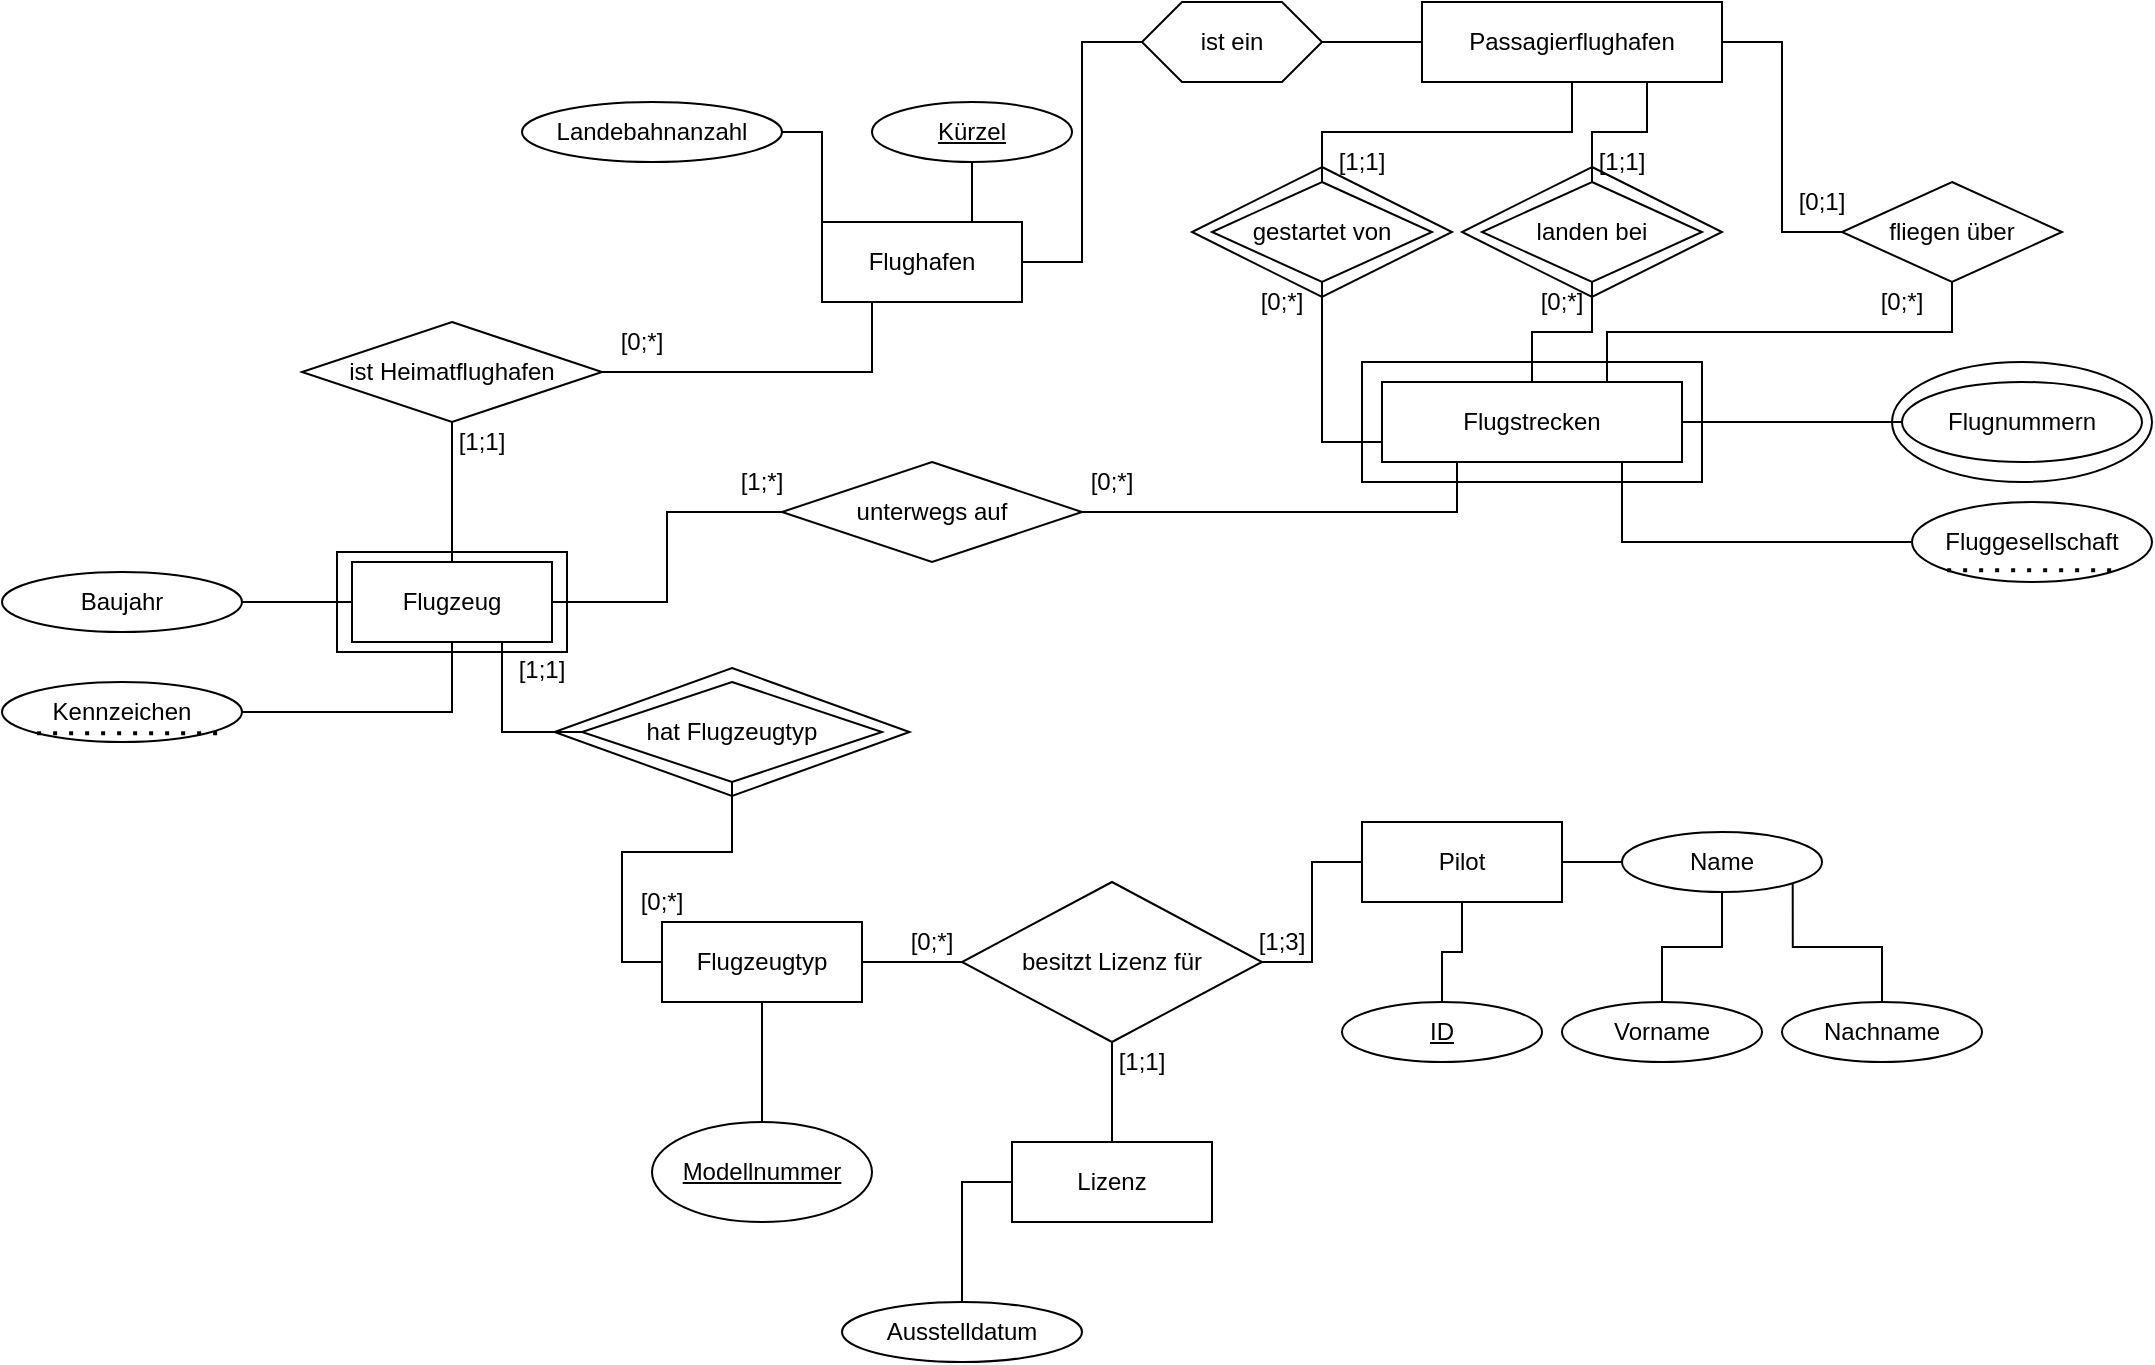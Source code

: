 <mxfile version="14.4.3" type="device"><diagram id="owuAwqSozokZUFrfHOOd" name="Page-1"><mxGraphModel dx="1421" dy="1312" grid="1" gridSize="10" guides="1" tooltips="1" connect="1" arrows="1" fold="1" page="1" pageScale="1" pageWidth="1169" pageHeight="827" math="0" shadow="0"><root><mxCell id="0"/><mxCell id="1" parent="0"/><mxCell id="GRAUit9EwAP8GNmOjHIr-87" value="" style="rhombus;whiteSpace=wrap;html=1;" vertex="1" parent="1"><mxGeometry x="286.25" y="403" width="177.5" height="64" as="geometry"/></mxCell><mxCell id="GRAUit9EwAP8GNmOjHIr-86" value="" style="rounded=0;whiteSpace=wrap;html=1;" vertex="1" parent="1"><mxGeometry x="177.5" y="345" width="115" height="50" as="geometry"/></mxCell><mxCell id="GRAUit9EwAP8GNmOjHIr-85" value="" style="rhombus;whiteSpace=wrap;html=1;" vertex="1" parent="1"><mxGeometry x="740" y="152.5" width="130" height="65" as="geometry"/></mxCell><mxCell id="GRAUit9EwAP8GNmOjHIr-84" value="" style="rhombus;whiteSpace=wrap;html=1;" vertex="1" parent="1"><mxGeometry x="605" y="152.5" width="130" height="65" as="geometry"/></mxCell><mxCell id="GRAUit9EwAP8GNmOjHIr-83" value="" style="rounded=0;whiteSpace=wrap;html=1;" vertex="1" parent="1"><mxGeometry x="690" y="250" width="170" height="60" as="geometry"/></mxCell><mxCell id="GRAUit9EwAP8GNmOjHIr-64" value="" style="ellipse;whiteSpace=wrap;html=1;" vertex="1" parent="1"><mxGeometry x="955" y="250" width="130" height="60" as="geometry"/></mxCell><mxCell id="GRAUit9EwAP8GNmOjHIr-1" value="Flughafen" style="rounded=0;whiteSpace=wrap;html=1;" vertex="1" parent="1"><mxGeometry x="420" y="180" width="100" height="40" as="geometry"/></mxCell><mxCell id="GRAUit9EwAP8GNmOjHIr-2" value="Passagierflughafen" style="rounded=0;whiteSpace=wrap;html=1;" vertex="1" parent="1"><mxGeometry x="720" y="70" width="150" height="40" as="geometry"/></mxCell><mxCell id="GRAUit9EwAP8GNmOjHIr-4" style="edgeStyle=orthogonalEdgeStyle;rounded=0;orthogonalLoop=1;jettySize=auto;html=1;endArrow=none;endFill=0;entryX=0.75;entryY=0;entryDx=0;entryDy=0;" edge="1" parent="1" source="GRAUit9EwAP8GNmOjHIr-3" target="GRAUit9EwAP8GNmOjHIr-1"><mxGeometry relative="1" as="geometry"><mxPoint x="500" y="200" as="targetPoint"/></mxGeometry></mxCell><mxCell id="GRAUit9EwAP8GNmOjHIr-3" value="&lt;u&gt;Kürzel&lt;/u&gt;" style="ellipse;whiteSpace=wrap;html=1;" vertex="1" parent="1"><mxGeometry x="445" y="120" width="100" height="30" as="geometry"/></mxCell><mxCell id="GRAUit9EwAP8GNmOjHIr-6" style="edgeStyle=orthogonalEdgeStyle;rounded=0;orthogonalLoop=1;jettySize=auto;html=1;entryX=0;entryY=0;entryDx=0;entryDy=0;endArrow=none;endFill=0;" edge="1" parent="1" source="GRAUit9EwAP8GNmOjHIr-5" target="GRAUit9EwAP8GNmOjHIr-1"><mxGeometry relative="1" as="geometry"/></mxCell><mxCell id="GRAUit9EwAP8GNmOjHIr-5" value="Landebahnanzahl" style="ellipse;whiteSpace=wrap;html=1;" vertex="1" parent="1"><mxGeometry x="270" y="120" width="130" height="30" as="geometry"/></mxCell><mxCell id="GRAUit9EwAP8GNmOjHIr-23" style="edgeStyle=orthogonalEdgeStyle;rounded=0;orthogonalLoop=1;jettySize=auto;html=1;endArrow=none;endFill=0;" edge="1" parent="1" source="GRAUit9EwAP8GNmOjHIr-7" target="GRAUit9EwAP8GNmOjHIr-21"><mxGeometry relative="1" as="geometry"/></mxCell><mxCell id="GRAUit9EwAP8GNmOjHIr-24" style="edgeStyle=orthogonalEdgeStyle;rounded=0;orthogonalLoop=1;jettySize=auto;html=1;entryX=0.5;entryY=1;entryDx=0;entryDy=0;endArrow=none;endFill=0;exitX=0.75;exitY=0;exitDx=0;exitDy=0;" edge="1" parent="1" source="GRAUit9EwAP8GNmOjHIr-7" target="GRAUit9EwAP8GNmOjHIr-22"><mxGeometry relative="1" as="geometry"/></mxCell><mxCell id="GRAUit9EwAP8GNmOjHIr-7" value="Flugstrecken" style="rounded=0;whiteSpace=wrap;html=1;" vertex="1" parent="1"><mxGeometry x="700" y="260" width="150" height="40" as="geometry"/></mxCell><mxCell id="GRAUit9EwAP8GNmOjHIr-12" style="edgeStyle=orthogonalEdgeStyle;rounded=0;orthogonalLoop=1;jettySize=auto;html=1;entryX=1;entryY=0.5;entryDx=0;entryDy=0;endArrow=none;endFill=0;" edge="1" parent="1" source="GRAUit9EwAP8GNmOjHIr-11" target="GRAUit9EwAP8GNmOjHIr-1"><mxGeometry relative="1" as="geometry"/></mxCell><mxCell id="GRAUit9EwAP8GNmOjHIr-13" style="edgeStyle=orthogonalEdgeStyle;rounded=0;orthogonalLoop=1;jettySize=auto;html=1;entryX=0;entryY=0.5;entryDx=0;entryDy=0;endArrow=none;endFill=0;" edge="1" parent="1" source="GRAUit9EwAP8GNmOjHIr-11" target="GRAUit9EwAP8GNmOjHIr-2"><mxGeometry relative="1" as="geometry"/></mxCell><mxCell id="GRAUit9EwAP8GNmOjHIr-11" value="ist ein" style="shape=hexagon;perimeter=hexagonPerimeter2;whiteSpace=wrap;html=1;fixedSize=1;" vertex="1" parent="1"><mxGeometry x="580" y="70" width="90" height="40" as="geometry"/></mxCell><mxCell id="GRAUit9EwAP8GNmOjHIr-15" style="edgeStyle=orthogonalEdgeStyle;rounded=0;orthogonalLoop=1;jettySize=auto;html=1;endArrow=none;endFill=0;" edge="1" parent="1" source="GRAUit9EwAP8GNmOjHIr-14" target="GRAUit9EwAP8GNmOjHIr-7"><mxGeometry relative="1" as="geometry"/></mxCell><mxCell id="GRAUit9EwAP8GNmOjHIr-14" value="Flugnummern" style="ellipse;whiteSpace=wrap;html=1;" vertex="1" parent="1"><mxGeometry x="960" y="260" width="120" height="40" as="geometry"/></mxCell><mxCell id="GRAUit9EwAP8GNmOjHIr-17" style="edgeStyle=orthogonalEdgeStyle;rounded=0;orthogonalLoop=1;jettySize=auto;html=1;entryX=0.8;entryY=1;entryDx=0;entryDy=0;entryPerimeter=0;endArrow=none;endFill=0;" edge="1" parent="1" source="GRAUit9EwAP8GNmOjHIr-16" target="GRAUit9EwAP8GNmOjHIr-7"><mxGeometry relative="1" as="geometry"/></mxCell><mxCell id="GRAUit9EwAP8GNmOjHIr-16" value="Fluggesellschaft" style="ellipse;whiteSpace=wrap;html=1;" vertex="1" parent="1"><mxGeometry x="965" y="320" width="120" height="40" as="geometry"/></mxCell><mxCell id="GRAUit9EwAP8GNmOjHIr-19" style="edgeStyle=orthogonalEdgeStyle;rounded=0;orthogonalLoop=1;jettySize=auto;html=1;endArrow=none;endFill=0;" edge="1" parent="1" source="GRAUit9EwAP8GNmOjHIr-18" target="GRAUit9EwAP8GNmOjHIr-2"><mxGeometry relative="1" as="geometry"/></mxCell><mxCell id="GRAUit9EwAP8GNmOjHIr-20" style="edgeStyle=orthogonalEdgeStyle;rounded=0;orthogonalLoop=1;jettySize=auto;html=1;entryX=0;entryY=0.75;entryDx=0;entryDy=0;endArrow=none;endFill=0;" edge="1" parent="1" source="GRAUit9EwAP8GNmOjHIr-18" target="GRAUit9EwAP8GNmOjHIr-7"><mxGeometry relative="1" as="geometry"/></mxCell><mxCell id="GRAUit9EwAP8GNmOjHIr-18" value="gestartet von" style="rhombus;whiteSpace=wrap;html=1;" vertex="1" parent="1"><mxGeometry x="615" y="160" width="110" height="50" as="geometry"/></mxCell><mxCell id="GRAUit9EwAP8GNmOjHIr-26" style="edgeStyle=orthogonalEdgeStyle;rounded=0;orthogonalLoop=1;jettySize=auto;html=1;entryX=0.75;entryY=1;entryDx=0;entryDy=0;endArrow=none;endFill=0;" edge="1" parent="1" source="GRAUit9EwAP8GNmOjHIr-21" target="GRAUit9EwAP8GNmOjHIr-2"><mxGeometry relative="1" as="geometry"/></mxCell><mxCell id="GRAUit9EwAP8GNmOjHIr-21" value="landen bei" style="rhombus;whiteSpace=wrap;html=1;" vertex="1" parent="1"><mxGeometry x="750" y="160" width="110" height="50" as="geometry"/></mxCell><mxCell id="GRAUit9EwAP8GNmOjHIr-25" style="edgeStyle=orthogonalEdgeStyle;rounded=0;orthogonalLoop=1;jettySize=auto;html=1;entryX=1;entryY=0.5;entryDx=0;entryDy=0;endArrow=none;endFill=0;" edge="1" parent="1" source="GRAUit9EwAP8GNmOjHIr-22" target="GRAUit9EwAP8GNmOjHIr-2"><mxGeometry relative="1" as="geometry"/></mxCell><mxCell id="GRAUit9EwAP8GNmOjHIr-22" value="fliegen über" style="rhombus;whiteSpace=wrap;html=1;" vertex="1" parent="1"><mxGeometry x="930" y="160" width="110" height="50" as="geometry"/></mxCell><mxCell id="GRAUit9EwAP8GNmOjHIr-42" style="edgeStyle=orthogonalEdgeStyle;rounded=0;orthogonalLoop=1;jettySize=auto;html=1;endArrow=none;endFill=0;" edge="1" parent="1" source="GRAUit9EwAP8GNmOjHIr-27" target="GRAUit9EwAP8GNmOjHIr-40"><mxGeometry relative="1" as="geometry"/></mxCell><mxCell id="GRAUit9EwAP8GNmOjHIr-27" value="Flugzeugtyp" style="rounded=0;whiteSpace=wrap;html=1;" vertex="1" parent="1"><mxGeometry x="340" y="530" width="100" height="40" as="geometry"/></mxCell><mxCell id="GRAUit9EwAP8GNmOjHIr-29" style="edgeStyle=orthogonalEdgeStyle;rounded=0;orthogonalLoop=1;jettySize=auto;html=1;entryX=0.5;entryY=1;entryDx=0;entryDy=0;endArrow=none;endFill=0;" edge="1" parent="1" source="GRAUit9EwAP8GNmOjHIr-28" target="GRAUit9EwAP8GNmOjHIr-27"><mxGeometry relative="1" as="geometry"/></mxCell><mxCell id="GRAUit9EwAP8GNmOjHIr-28" value="&lt;u&gt;Modellnummer&lt;/u&gt;" style="ellipse;whiteSpace=wrap;html=1;" vertex="1" parent="1"><mxGeometry x="335" y="630" width="110" height="50" as="geometry"/></mxCell><mxCell id="GRAUit9EwAP8GNmOjHIr-41" style="edgeStyle=orthogonalEdgeStyle;rounded=0;orthogonalLoop=1;jettySize=auto;html=1;entryX=1;entryY=0.5;entryDx=0;entryDy=0;endArrow=none;endFill=0;" edge="1" parent="1" source="GRAUit9EwAP8GNmOjHIr-30" target="GRAUit9EwAP8GNmOjHIr-40"><mxGeometry relative="1" as="geometry"/></mxCell><mxCell id="GRAUit9EwAP8GNmOjHIr-30" value="Pilot" style="rounded=0;whiteSpace=wrap;html=1;" vertex="1" parent="1"><mxGeometry x="690" y="480" width="100" height="40" as="geometry"/></mxCell><mxCell id="GRAUit9EwAP8GNmOjHIr-32" style="edgeStyle=orthogonalEdgeStyle;rounded=0;orthogonalLoop=1;jettySize=auto;html=1;entryX=0.5;entryY=1;entryDx=0;entryDy=0;endArrow=none;endFill=0;" edge="1" parent="1" source="GRAUit9EwAP8GNmOjHIr-31" target="GRAUit9EwAP8GNmOjHIr-30"><mxGeometry relative="1" as="geometry"/></mxCell><mxCell id="GRAUit9EwAP8GNmOjHIr-31" value="&lt;u&gt;ID&lt;/u&gt;" style="ellipse;whiteSpace=wrap;html=1;" vertex="1" parent="1"><mxGeometry x="680" y="570" width="100" height="30" as="geometry"/></mxCell><mxCell id="GRAUit9EwAP8GNmOjHIr-34" style="edgeStyle=orthogonalEdgeStyle;rounded=0;orthogonalLoop=1;jettySize=auto;html=1;entryX=1;entryY=0.5;entryDx=0;entryDy=0;endArrow=none;endFill=0;" edge="1" parent="1" source="GRAUit9EwAP8GNmOjHIr-33" target="GRAUit9EwAP8GNmOjHIr-30"><mxGeometry relative="1" as="geometry"/></mxCell><mxCell id="GRAUit9EwAP8GNmOjHIr-33" value="Name" style="ellipse;whiteSpace=wrap;html=1;" vertex="1" parent="1"><mxGeometry x="820" y="485" width="100" height="30" as="geometry"/></mxCell><mxCell id="GRAUit9EwAP8GNmOjHIr-37" style="edgeStyle=orthogonalEdgeStyle;rounded=0;orthogonalLoop=1;jettySize=auto;html=1;endArrow=none;endFill=0;" edge="1" parent="1" source="GRAUit9EwAP8GNmOjHIr-35" target="GRAUit9EwAP8GNmOjHIr-33"><mxGeometry relative="1" as="geometry"/></mxCell><mxCell id="GRAUit9EwAP8GNmOjHIr-35" value="Vorname" style="ellipse;whiteSpace=wrap;html=1;" vertex="1" parent="1"><mxGeometry x="790" y="570" width="100" height="30" as="geometry"/></mxCell><mxCell id="GRAUit9EwAP8GNmOjHIr-38" style="edgeStyle=orthogonalEdgeStyle;rounded=0;orthogonalLoop=1;jettySize=auto;html=1;entryX=1;entryY=1;entryDx=0;entryDy=0;endArrow=none;endFill=0;" edge="1" parent="1" source="GRAUit9EwAP8GNmOjHIr-36" target="GRAUit9EwAP8GNmOjHIr-33"><mxGeometry relative="1" as="geometry"/></mxCell><mxCell id="GRAUit9EwAP8GNmOjHIr-36" value="Nachname" style="ellipse;whiteSpace=wrap;html=1;" vertex="1" parent="1"><mxGeometry x="900" y="570" width="100" height="30" as="geometry"/></mxCell><mxCell id="GRAUit9EwAP8GNmOjHIr-39" value="Lizenz" style="rounded=0;whiteSpace=wrap;html=1;" vertex="1" parent="1"><mxGeometry x="515" y="640" width="100" height="40" as="geometry"/></mxCell><mxCell id="GRAUit9EwAP8GNmOjHIr-43" style="edgeStyle=orthogonalEdgeStyle;rounded=0;orthogonalLoop=1;jettySize=auto;html=1;endArrow=none;endFill=0;" edge="1" parent="1" source="GRAUit9EwAP8GNmOjHIr-40" target="GRAUit9EwAP8GNmOjHIr-39"><mxGeometry relative="1" as="geometry"/></mxCell><mxCell id="GRAUit9EwAP8GNmOjHIr-40" value="besitzt Lizenz für" style="rhombus;whiteSpace=wrap;html=1;" vertex="1" parent="1"><mxGeometry x="490" y="510" width="150" height="80" as="geometry"/></mxCell><mxCell id="GRAUit9EwAP8GNmOjHIr-45" style="edgeStyle=orthogonalEdgeStyle;rounded=0;orthogonalLoop=1;jettySize=auto;html=1;entryX=0;entryY=0.5;entryDx=0;entryDy=0;endArrow=none;endFill=0;" edge="1" parent="1" source="GRAUit9EwAP8GNmOjHIr-44" target="GRAUit9EwAP8GNmOjHIr-39"><mxGeometry relative="1" as="geometry"/></mxCell><mxCell id="GRAUit9EwAP8GNmOjHIr-44" value="Ausstelldatum" style="ellipse;whiteSpace=wrap;html=1;" vertex="1" parent="1"><mxGeometry x="430" y="720" width="120" height="30" as="geometry"/></mxCell><mxCell id="GRAUit9EwAP8GNmOjHIr-52" style="edgeStyle=orthogonalEdgeStyle;rounded=0;orthogonalLoop=1;jettySize=auto;html=1;entryX=0;entryY=0.5;entryDx=0;entryDy=0;endArrow=none;endFill=0;exitX=0.75;exitY=1;exitDx=0;exitDy=0;" edge="1" parent="1" source="GRAUit9EwAP8GNmOjHIr-46" target="GRAUit9EwAP8GNmOjHIr-51"><mxGeometry relative="1" as="geometry"/></mxCell><mxCell id="GRAUit9EwAP8GNmOjHIr-56" style="edgeStyle=orthogonalEdgeStyle;rounded=0;orthogonalLoop=1;jettySize=auto;html=1;entryX=0.5;entryY=1;entryDx=0;entryDy=0;endArrow=none;endFill=0;" edge="1" parent="1" source="GRAUit9EwAP8GNmOjHIr-46" target="GRAUit9EwAP8GNmOjHIr-54"><mxGeometry relative="1" as="geometry"/></mxCell><mxCell id="GRAUit9EwAP8GNmOjHIr-60" style="edgeStyle=orthogonalEdgeStyle;rounded=0;orthogonalLoop=1;jettySize=auto;html=1;endArrow=none;endFill=0;" edge="1" parent="1" source="GRAUit9EwAP8GNmOjHIr-46" target="GRAUit9EwAP8GNmOjHIr-59"><mxGeometry relative="1" as="geometry"/></mxCell><mxCell id="GRAUit9EwAP8GNmOjHIr-46" value="Flugzeug" style="rounded=0;whiteSpace=wrap;html=1;" vertex="1" parent="1"><mxGeometry x="185" y="350" width="100" height="40" as="geometry"/></mxCell><mxCell id="GRAUit9EwAP8GNmOjHIr-48" style="edgeStyle=orthogonalEdgeStyle;rounded=0;orthogonalLoop=1;jettySize=auto;html=1;entryX=0;entryY=0.5;entryDx=0;entryDy=0;endArrow=none;endFill=0;" edge="1" parent="1" source="GRAUit9EwAP8GNmOjHIr-47" target="GRAUit9EwAP8GNmOjHIr-46"><mxGeometry relative="1" as="geometry"/></mxCell><mxCell id="GRAUit9EwAP8GNmOjHIr-47" value="Baujahr" style="ellipse;whiteSpace=wrap;html=1;" vertex="1" parent="1"><mxGeometry x="10" y="355" width="120" height="30" as="geometry"/></mxCell><mxCell id="GRAUit9EwAP8GNmOjHIr-50" style="edgeStyle=orthogonalEdgeStyle;rounded=0;orthogonalLoop=1;jettySize=auto;html=1;entryX=0.5;entryY=1;entryDx=0;entryDy=0;endArrow=none;endFill=0;" edge="1" parent="1" source="GRAUit9EwAP8GNmOjHIr-49" target="GRAUit9EwAP8GNmOjHIr-46"><mxGeometry relative="1" as="geometry"/></mxCell><mxCell id="GRAUit9EwAP8GNmOjHIr-49" value="Kennzeichen" style="ellipse;whiteSpace=wrap;html=1;" vertex="1" parent="1"><mxGeometry x="10" y="410" width="120" height="30" as="geometry"/></mxCell><mxCell id="GRAUit9EwAP8GNmOjHIr-53" style="edgeStyle=orthogonalEdgeStyle;rounded=0;orthogonalLoop=1;jettySize=auto;html=1;entryX=0;entryY=0.5;entryDx=0;entryDy=0;endArrow=none;endFill=0;" edge="1" parent="1" source="GRAUit9EwAP8GNmOjHIr-51" target="GRAUit9EwAP8GNmOjHIr-27"><mxGeometry relative="1" as="geometry"/></mxCell><mxCell id="GRAUit9EwAP8GNmOjHIr-51" value="hat Flugzeugtyp" style="rhombus;whiteSpace=wrap;html=1;" vertex="1" parent="1"><mxGeometry x="300" y="410" width="150" height="50" as="geometry"/></mxCell><mxCell id="GRAUit9EwAP8GNmOjHIr-57" style="edgeStyle=orthogonalEdgeStyle;rounded=0;orthogonalLoop=1;jettySize=auto;html=1;entryX=0.25;entryY=1;entryDx=0;entryDy=0;endArrow=none;endFill=0;" edge="1" parent="1" source="GRAUit9EwAP8GNmOjHIr-54" target="GRAUit9EwAP8GNmOjHIr-1"><mxGeometry relative="1" as="geometry"/></mxCell><mxCell id="GRAUit9EwAP8GNmOjHIr-54" value="ist Heimatflughafen" style="rhombus;whiteSpace=wrap;html=1;" vertex="1" parent="1"><mxGeometry x="160" y="230" width="150" height="50" as="geometry"/></mxCell><mxCell id="GRAUit9EwAP8GNmOjHIr-61" style="edgeStyle=orthogonalEdgeStyle;rounded=0;orthogonalLoop=1;jettySize=auto;html=1;entryX=0.25;entryY=1;entryDx=0;entryDy=0;endArrow=none;endFill=0;" edge="1" parent="1" source="GRAUit9EwAP8GNmOjHIr-59" target="GRAUit9EwAP8GNmOjHIr-7"><mxGeometry relative="1" as="geometry"/></mxCell><mxCell id="GRAUit9EwAP8GNmOjHIr-59" value="unterwegs auf" style="rhombus;whiteSpace=wrap;html=1;" vertex="1" parent="1"><mxGeometry x="400" y="300" width="150" height="50" as="geometry"/></mxCell><mxCell id="GRAUit9EwAP8GNmOjHIr-65" value="[0;*]" style="text;html=1;strokeColor=none;fillColor=none;align=center;verticalAlign=middle;whiteSpace=wrap;rounded=0;" vertex="1" parent="1"><mxGeometry x="630" y="210" width="40" height="20" as="geometry"/></mxCell><mxCell id="GRAUit9EwAP8GNmOjHIr-66" value="[0;*]" style="text;html=1;strokeColor=none;fillColor=none;align=center;verticalAlign=middle;whiteSpace=wrap;rounded=0;" vertex="1" parent="1"><mxGeometry x="770" y="210" width="40" height="20" as="geometry"/></mxCell><mxCell id="GRAUit9EwAP8GNmOjHIr-67" value="[0;*]" style="text;html=1;strokeColor=none;fillColor=none;align=center;verticalAlign=middle;whiteSpace=wrap;rounded=0;" vertex="1" parent="1"><mxGeometry x="940" y="210" width="40" height="20" as="geometry"/></mxCell><mxCell id="GRAUit9EwAP8GNmOjHIr-68" value="[1;1]" style="text;html=1;strokeColor=none;fillColor=none;align=center;verticalAlign=middle;whiteSpace=wrap;rounded=0;" vertex="1" parent="1"><mxGeometry x="670" y="140" width="40" height="20" as="geometry"/></mxCell><mxCell id="GRAUit9EwAP8GNmOjHIr-69" value="[1;1]" style="text;html=1;strokeColor=none;fillColor=none;align=center;verticalAlign=middle;whiteSpace=wrap;rounded=0;" vertex="1" parent="1"><mxGeometry x="800" y="140" width="40" height="20" as="geometry"/></mxCell><mxCell id="GRAUit9EwAP8GNmOjHIr-70" value="[0;1]" style="text;html=1;strokeColor=none;fillColor=none;align=center;verticalAlign=middle;whiteSpace=wrap;rounded=0;" vertex="1" parent="1"><mxGeometry x="900" y="160" width="40" height="20" as="geometry"/></mxCell><mxCell id="GRAUit9EwAP8GNmOjHIr-71" value="" style="endArrow=none;dashed=1;html=1;dashPattern=1 3;strokeWidth=2;exitX=0;exitY=1;exitDx=0;exitDy=0;entryX=1;entryY=1;entryDx=0;entryDy=0;" edge="1" parent="1" source="GRAUit9EwAP8GNmOjHIr-16" target="GRAUit9EwAP8GNmOjHIr-16"><mxGeometry width="50" height="50" relative="1" as="geometry"><mxPoint x="1020" y="395" as="sourcePoint"/><mxPoint x="1070" y="345" as="targetPoint"/></mxGeometry></mxCell><mxCell id="GRAUit9EwAP8GNmOjHIr-73" value="[1;3]" style="text;html=1;strokeColor=none;fillColor=none;align=center;verticalAlign=middle;whiteSpace=wrap;rounded=0;" vertex="1" parent="1"><mxGeometry x="630" y="530" width="40" height="20" as="geometry"/></mxCell><mxCell id="GRAUit9EwAP8GNmOjHIr-74" value="[0;*]" style="text;html=1;strokeColor=none;fillColor=none;align=center;verticalAlign=middle;whiteSpace=wrap;rounded=0;" vertex="1" parent="1"><mxGeometry x="455" y="530" width="40" height="20" as="geometry"/></mxCell><mxCell id="GRAUit9EwAP8GNmOjHIr-75" value="[1;1]" style="text;html=1;strokeColor=none;fillColor=none;align=center;verticalAlign=middle;whiteSpace=wrap;rounded=0;" vertex="1" parent="1"><mxGeometry x="560" y="590" width="40" height="20" as="geometry"/></mxCell><mxCell id="GRAUit9EwAP8GNmOjHIr-76" value="" style="endArrow=none;dashed=1;html=1;dashPattern=1 3;strokeWidth=2;exitX=0;exitY=1;exitDx=0;exitDy=0;entryX=0.917;entryY=0.854;entryDx=0;entryDy=0;entryPerimeter=0;" edge="1" parent="1" source="GRAUit9EwAP8GNmOjHIr-49" target="GRAUit9EwAP8GNmOjHIr-49"><mxGeometry width="50" height="50" relative="1" as="geometry"><mxPoint x="60" y="480" as="sourcePoint"/><mxPoint x="110" y="430" as="targetPoint"/></mxGeometry></mxCell><mxCell id="GRAUit9EwAP8GNmOjHIr-77" value="[1;1]" style="text;html=1;strokeColor=none;fillColor=none;align=center;verticalAlign=middle;whiteSpace=wrap;rounded=0;" vertex="1" parent="1"><mxGeometry x="260" y="394" width="40" height="20" as="geometry"/></mxCell><mxCell id="GRAUit9EwAP8GNmOjHIr-78" value="[0;*]" style="text;html=1;strokeColor=none;fillColor=none;align=center;verticalAlign=middle;whiteSpace=wrap;rounded=0;" vertex="1" parent="1"><mxGeometry x="320" y="510" width="40" height="20" as="geometry"/></mxCell><mxCell id="GRAUit9EwAP8GNmOjHIr-79" value="[1;1]" style="text;html=1;strokeColor=none;fillColor=none;align=center;verticalAlign=middle;whiteSpace=wrap;rounded=0;" vertex="1" parent="1"><mxGeometry x="230" y="280" width="40" height="20" as="geometry"/></mxCell><mxCell id="GRAUit9EwAP8GNmOjHIr-80" value="[0;*]" style="text;html=1;strokeColor=none;fillColor=none;align=center;verticalAlign=middle;whiteSpace=wrap;rounded=0;" vertex="1" parent="1"><mxGeometry x="310" y="230" width="40" height="20" as="geometry"/></mxCell><mxCell id="GRAUit9EwAP8GNmOjHIr-81" value="[1;*]" style="text;html=1;strokeColor=none;fillColor=none;align=center;verticalAlign=middle;whiteSpace=wrap;rounded=0;" vertex="1" parent="1"><mxGeometry x="370" y="300" width="40" height="20" as="geometry"/></mxCell><mxCell id="GRAUit9EwAP8GNmOjHIr-82" value="[0;*]" style="text;html=1;strokeColor=none;fillColor=none;align=center;verticalAlign=middle;whiteSpace=wrap;rounded=0;" vertex="1" parent="1"><mxGeometry x="545" y="300" width="40" height="20" as="geometry"/></mxCell></root></mxGraphModel></diagram></mxfile>